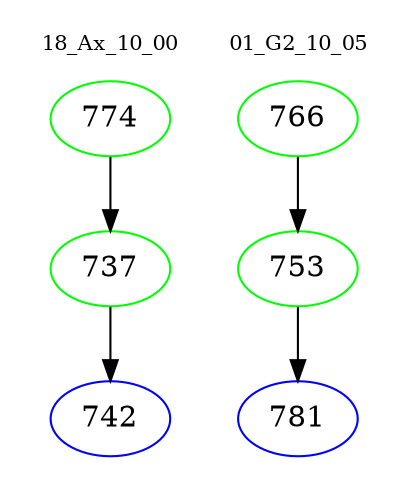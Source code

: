 digraph{
subgraph cluster_0 {
color = white
label = "18_Ax_10_00";
fontsize=10;
T0_774 [label="774", color="green"]
T0_774 -> T0_737 [color="black"]
T0_737 [label="737", color="green"]
T0_737 -> T0_742 [color="black"]
T0_742 [label="742", color="blue"]
}
subgraph cluster_1 {
color = white
label = "01_G2_10_05";
fontsize=10;
T1_766 [label="766", color="green"]
T1_766 -> T1_753 [color="black"]
T1_753 [label="753", color="green"]
T1_753 -> T1_781 [color="black"]
T1_781 [label="781", color="blue"]
}
}
